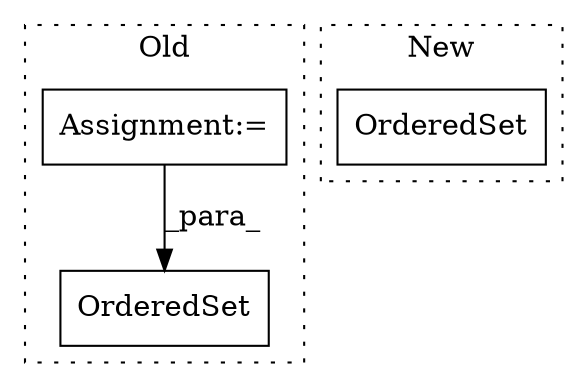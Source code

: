 digraph G {
subgraph cluster0 {
1 [label="OrderedSet" a="32" s="10121,10211" l="11,1" shape="box"];
3 [label="Assignment:=" a="7" s="9626" l="10" shape="box"];
label = "Old";
style="dotted";
}
subgraph cluster1 {
2 [label="OrderedSet" a="32" s="9692,9747" l="11,1" shape="box"];
label = "New";
style="dotted";
}
3 -> 1 [label="_para_"];
}